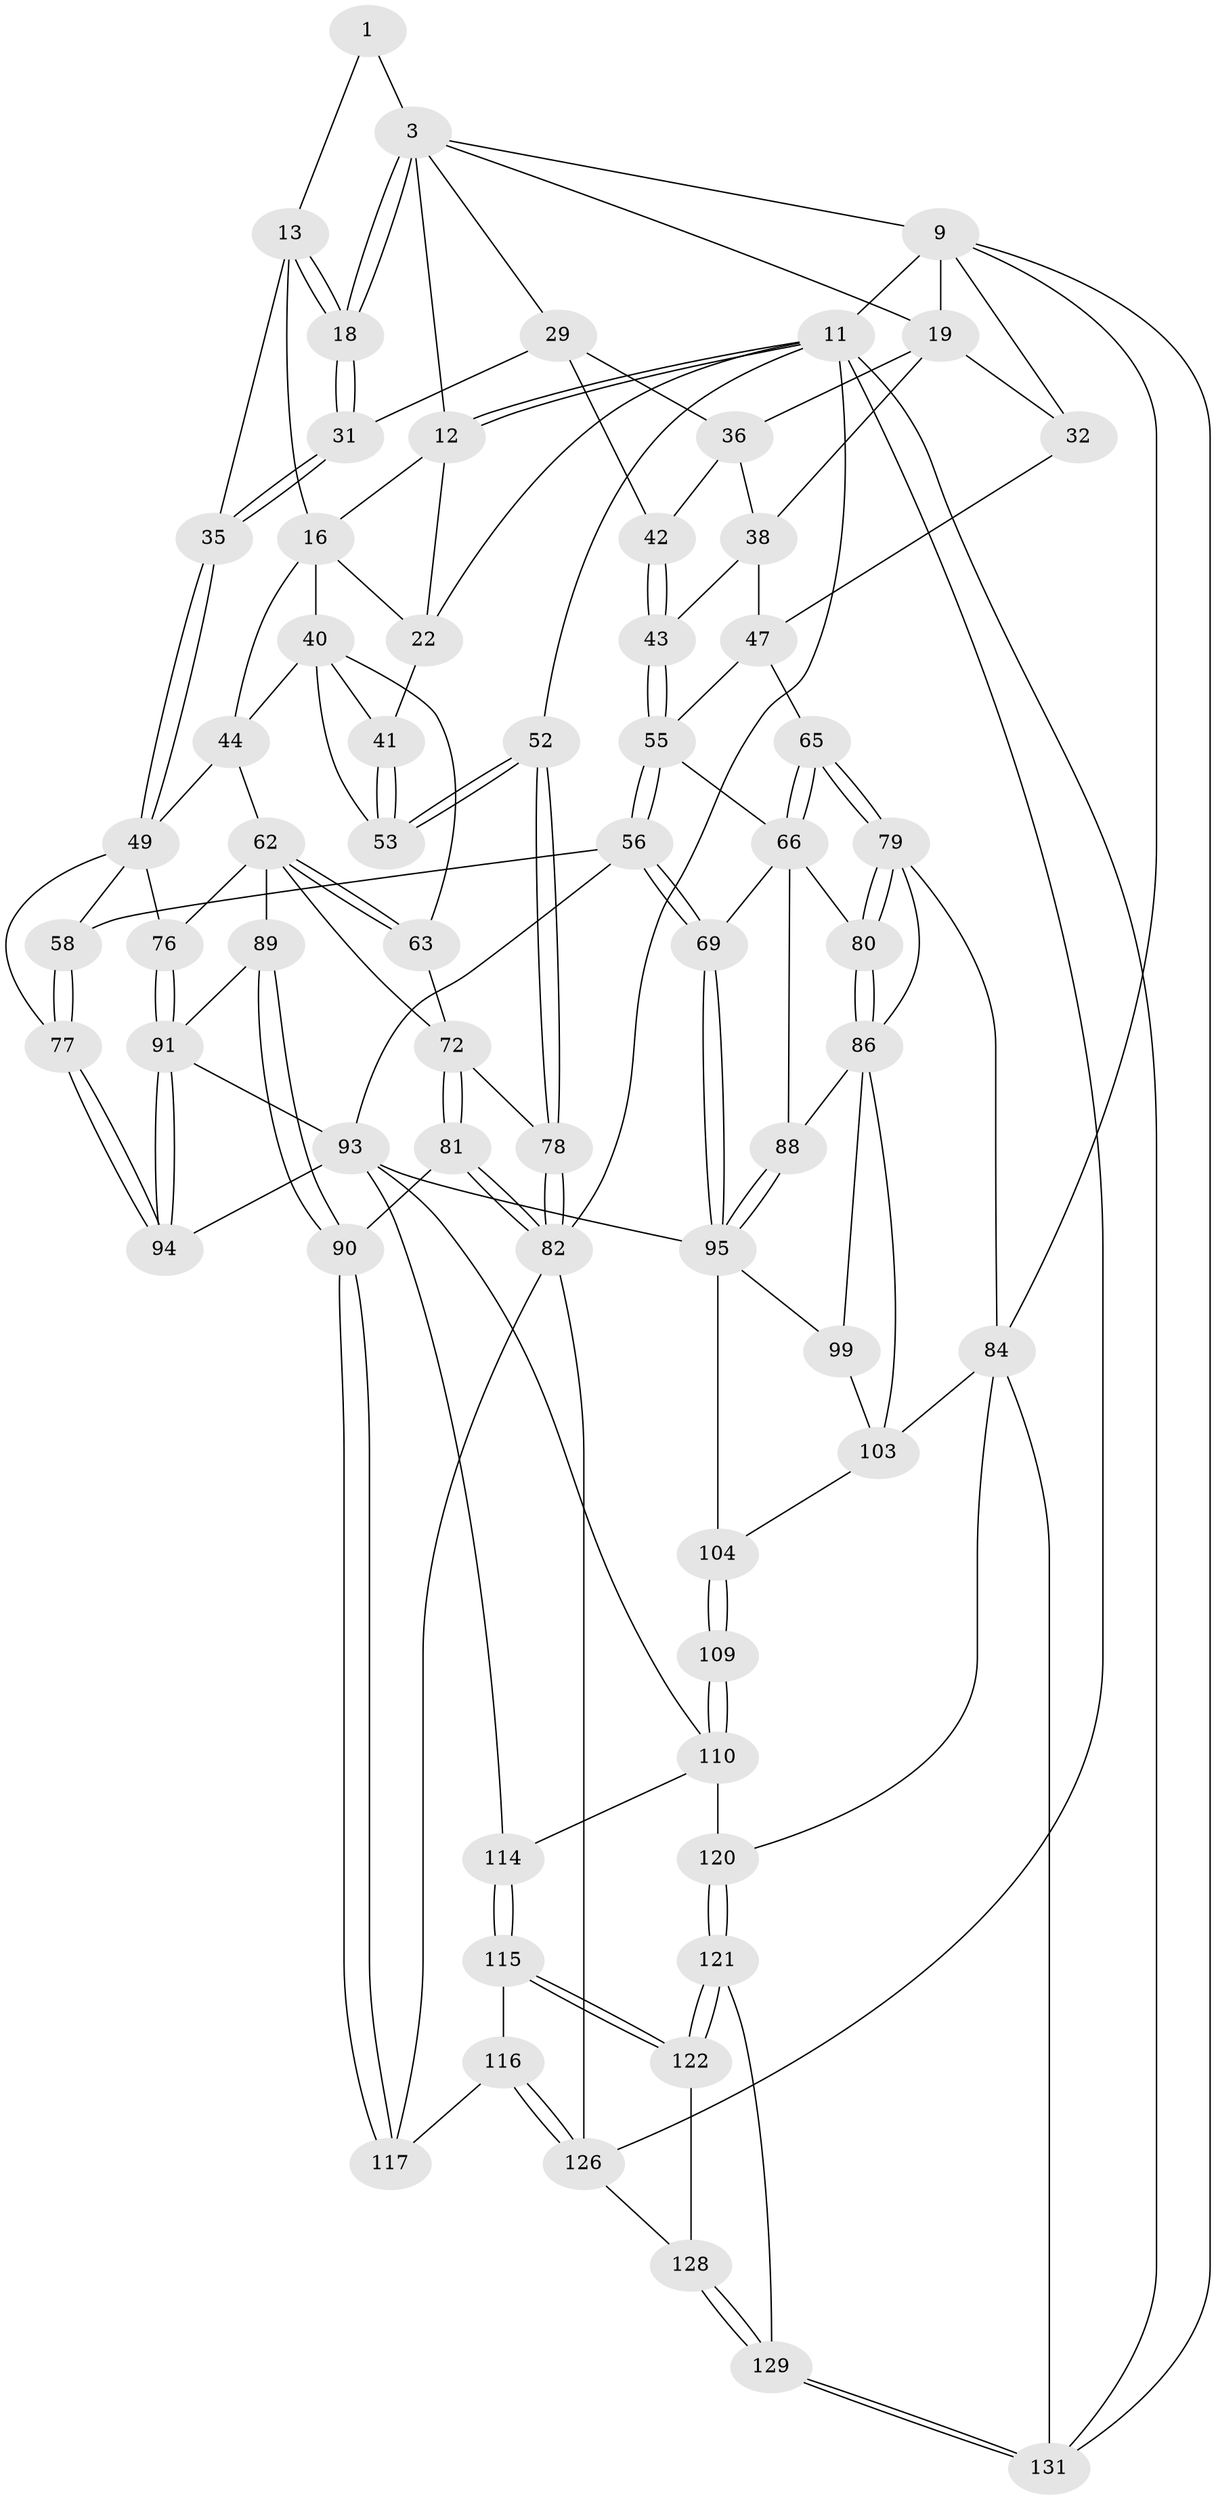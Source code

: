 // original degree distribution, {3: 0.022727272727272728, 4: 0.22727272727272727, 5: 0.5227272727272727, 6: 0.22727272727272727}
// Generated by graph-tools (version 1.1) at 2025/17/03/09/25 04:17:05]
// undirected, 66 vertices, 161 edges
graph export_dot {
graph [start="1"]
  node [color=gray90,style=filled];
  1 [pos="+0.40174906225975443+0",super="+2+7"];
  3 [pos="+0.5108533066926962+0.06398177104440188",super="+4"];
  9 [pos="+1+0",super="+10"];
  11 [pos="+0+0",super="+108+24"];
  12 [pos="+0.04986969949068393+0",super="+17"];
  13 [pos="+0.37503152518322475+0.10891014928109768",super="+14"];
  16 [pos="+0.27471784066382765+0.09379860487379028",super="+25"];
  18 [pos="+0.4603051524355445+0.18179483464796092"];
  19 [pos="+0.8715551440676368+0.034809282054843654",super="+20+34"];
  22 [pos="+0.12417548968615333+0.11534685484494135",super="+23"];
  29 [pos="+0.644911621566987+0.10061930004794853",super="+30"];
  31 [pos="+0.4691392044972601+0.21436125119122815"];
  32 [pos="+1+0.16656269331013826",super="+33"];
  35 [pos="+0.4114799576084078+0.2840808765519916"];
  36 [pos="+0.8065173317371573+0.16859843056424248",super="+37"];
  38 [pos="+0.8352808499650344+0.2410538509657445",super="+39"];
  40 [pos="+0.1609731679568819+0.2524724943282522",super="+46"];
  41 [pos="+0.031675741338328026+0.20603379270209504"];
  42 [pos="+0.6535615314814404+0.29854885088196526"];
  43 [pos="+0.6663473835694026+0.32398880479352765"];
  44 [pos="+0.25897564039043747+0.260118261009185",super="+51+45"];
  47 [pos="+0.9308665515046779+0.3257813185183242",super="+61+48"];
  49 [pos="+0.40657395053569984+0.33227100569950146",super="+50+59"];
  52 [pos="+0+0.357688993717517"];
  53 [pos="+0+0.3555905455932609"];
  55 [pos="+0.6617134056146701+0.3971125993439008",super="+60"];
  56 [pos="+0.6546754105293203+0.4161246128578733",super="+57"];
  58 [pos="+0.5418838155394583+0.406736650106398"];
  62 [pos="+0.20865088972587387+0.3559152605234512",super="+64"];
  63 [pos="+0.14997419695444775+0.4210845592862916"];
  65 [pos="+1+0.4664643991047126"];
  66 [pos="+0.8808695774618297+0.3677801598725789",super="+67"];
  69 [pos="+0.6566676399370482+0.42180016729548847"];
  72 [pos="+0.15932550576489454+0.4506923678005572",super="+73"];
  76 [pos="+0.3231255877343954+0.5527713978644725"];
  77 [pos="+0.4328987215996924+0.5094839672228346"];
  78 [pos="+0+0.4910393706378219"];
  79 [pos="+1+0.6026098407465095",super="+85"];
  80 [pos="+1+0.5983297570362112"];
  81 [pos="+0.027519226742775044+0.6155418500534743"];
  82 [pos="+0+0.6058140828001922",super="+107"];
  84 [pos="+1+0.9017269021691611",super="+123"];
  86 [pos="+0.9594136243835957+0.5906503552497746",super="+100+87"];
  88 [pos="+0.8708174119644883+0.5026816235672081"];
  89 [pos="+0.2261855794986759+0.6065054450603199"];
  90 [pos="+0.16863661933089782+0.6403642367079032"];
  91 [pos="+0.32317833156436065+0.5532392771008793",super="+92"];
  93 [pos="+0.45849350386864746+0.5596129448245486",super="+98"];
  94 [pos="+0.42350806230630944+0.5377081559409205"];
  95 [pos="+0.6587824419208904+0.4339816590090591",super="+96"];
  99 [pos="+0.7843137218517938+0.5330961305505142",super="+102"];
  103 [pos="+0.7736298015336945+0.6304062598375665",super="+112"];
  104 [pos="+0.6458255829740601+0.6375455791236797"];
  109 [pos="+0.5942385520127774+0.7139802101623827"];
  110 [pos="+0.5242424525383874+0.6514278163792484",super="+118"];
  114 [pos="+0.3462325345846173+0.6729862852026361"];
  115 [pos="+0.35481503679935766+0.7623490692105878"];
  116 [pos="+0.2642711248716562+0.7745789770718913"];
  117 [pos="+0.1912980413556767+0.7355686613855987"];
  120 [pos="+0.5935231514992421+0.8403374993928555"];
  121 [pos="+0.5839060883640481+0.8409349195334372"];
  122 [pos="+0.39713371096293465+0.811078660976241"];
  126 [pos="+0.2709414784227588+0.8917513553420477",super="+127"];
  128 [pos="+0.3366066384450127+0.8669308585665719"];
  129 [pos="+0.3843150601345076+0.9640084970416275"];
  131 [pos="+0.21288834976734852+1",super="+132"];
  1 -- 3 [weight=2];
  1 -- 13 [weight=2];
  3 -- 18;
  3 -- 18;
  3 -- 19;
  3 -- 9;
  3 -- 12;
  3 -- 29;
  9 -- 19;
  9 -- 32;
  9 -- 131;
  9 -- 84;
  9 -- 11 [weight=2];
  11 -- 12;
  11 -- 12;
  11 -- 82;
  11 -- 131;
  11 -- 52;
  11 -- 22;
  11 -- 126;
  12 -- 16;
  12 -- 22;
  13 -- 18;
  13 -- 18;
  13 -- 16 [weight=2];
  13 -- 35;
  16 -- 22;
  16 -- 40;
  16 -- 44;
  18 -- 31;
  18 -- 31;
  19 -- 36;
  19 -- 32;
  19 -- 38;
  22 -- 41;
  29 -- 36;
  29 -- 42;
  29 -- 31;
  31 -- 35;
  31 -- 35;
  32 -- 47 [weight=2];
  35 -- 49;
  35 -- 49;
  36 -- 42;
  36 -- 38;
  38 -- 47;
  38 -- 43;
  40 -- 41;
  40 -- 53;
  40 -- 63;
  40 -- 44;
  41 -- 53;
  41 -- 53;
  42 -- 43;
  42 -- 43;
  43 -- 55;
  43 -- 55;
  44 -- 62 [weight=2];
  44 -- 49;
  47 -- 65;
  47 -- 55;
  49 -- 58;
  49 -- 76;
  49 -- 77;
  52 -- 53;
  52 -- 53;
  52 -- 78;
  52 -- 78;
  55 -- 56;
  55 -- 56;
  55 -- 66;
  56 -- 69;
  56 -- 69;
  56 -- 58;
  56 -- 93;
  58 -- 77;
  58 -- 77;
  62 -- 63;
  62 -- 63;
  62 -- 72;
  62 -- 89;
  62 -- 76;
  63 -- 72;
  65 -- 66;
  65 -- 66;
  65 -- 79;
  65 -- 79;
  66 -- 80;
  66 -- 88;
  66 -- 69;
  69 -- 95;
  69 -- 95;
  72 -- 81;
  72 -- 81;
  72 -- 78;
  76 -- 91;
  76 -- 91;
  77 -- 94;
  77 -- 94;
  78 -- 82;
  78 -- 82;
  79 -- 80;
  79 -- 80;
  79 -- 84;
  79 -- 86;
  80 -- 86;
  80 -- 86;
  81 -- 82;
  81 -- 82;
  81 -- 90;
  82 -- 117;
  82 -- 126;
  84 -- 120;
  84 -- 131;
  84 -- 103;
  86 -- 99;
  86 -- 103;
  86 -- 88;
  88 -- 95;
  88 -- 95;
  89 -- 90;
  89 -- 90;
  89 -- 91;
  90 -- 117;
  90 -- 117;
  91 -- 94;
  91 -- 94;
  91 -- 93;
  93 -- 94;
  93 -- 114;
  93 -- 110;
  93 -- 95;
  95 -- 104;
  95 -- 99;
  99 -- 103;
  103 -- 104;
  104 -- 109;
  104 -- 109;
  109 -- 110 [weight=2];
  109 -- 110;
  110 -- 120;
  110 -- 114;
  114 -- 115;
  114 -- 115;
  115 -- 116;
  115 -- 122;
  115 -- 122;
  116 -- 117;
  116 -- 126;
  116 -- 126;
  120 -- 121;
  120 -- 121;
  121 -- 122;
  121 -- 122;
  121 -- 129;
  122 -- 128;
  126 -- 128;
  128 -- 129;
  128 -- 129;
  129 -- 131;
  129 -- 131;
}
